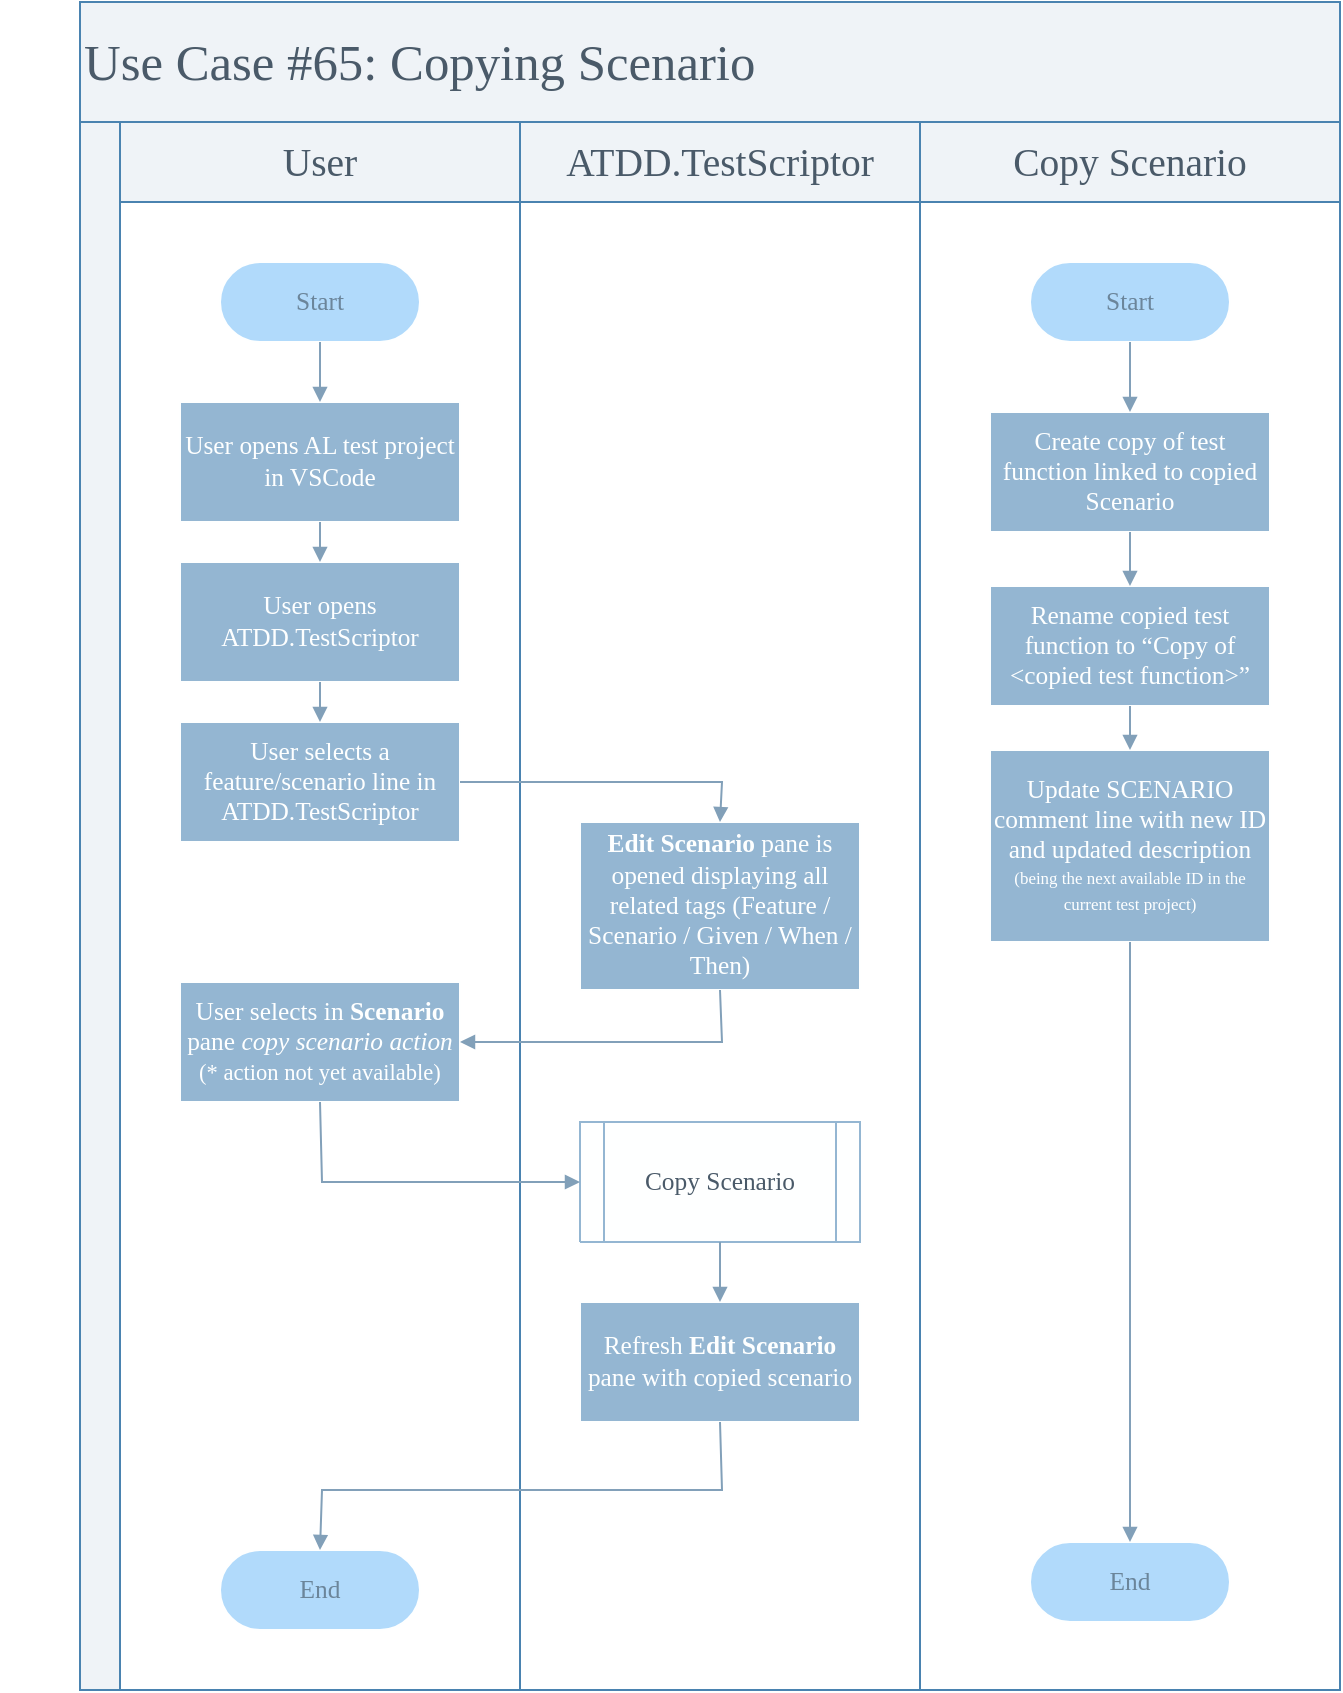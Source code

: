 <mxfile version="20.2.3" type="device"><diagram name="Page-1" id="Page-1"><mxGraphModel dx="1102" dy="865" grid="1" gridSize="10" guides="1" tooltips="1" connect="1" arrows="1" fold="1" page="1" pageScale="1" pageWidth="827" pageHeight="1169" math="0" shadow="0"><root><mxCell id="0"/><mxCell id="1" value="Flowchart" parent="0"/><mxCell id="bZ7m3TTaQ-iTbRzLfPRP-107" style="vsdxID=4;fillColor=none;gradientColor=none;strokeColor=none;points=[[0,0.94,0],[0,0.88,0],[0,0.81,0],[0,0.75,0],[0,0.69,0],[0,0.63,0],[0,0.56,0],[0,0.5,0],[0,0.44,0],[0,0.38,0],[0,0.31,0],[0,0.25,0],[0,0.19,0],[0,0.13,0],[0,0.06,0],[1,0.94,0],[1,0.88,0],[1,0.81,0],[1,0.75,0],[1,0.69,0],[1,0.63,0],[1,0.56,0],[1,0.5,0],[1,0.44,0],[1,0.38,0],[1,0.31,0],[1,0.25,0],[1,0.19,0],[1,0.13,0],[1,0.06,0]];labelBackgroundColor=none;rounded=0;html=1;whiteSpace=wrap;" parent="1" vertex="1"><mxGeometry x="70" y="60" width="630" height="844" as="geometry"/></mxCell><mxCell id="bZ7m3TTaQ-iTbRzLfPRP-108" style="vsdxID=5;fillColor=#eff3f7;gradientColor=none;fillOpacity=0;shape=stencil(nZBLDoAgDERP0z3SIyjew0SURgSD+Lu9kMZoXLhwN9O+tukAlrNpJg1SzDH4QW/URgNYgZTkjA4UkwJUgGXng+6DX1zLfmoymdXo17xh5zmRJ6Q42BWCfc2oJfdAr+Yv+AP9Cb7OJ3H/2JG1HNGz/84klThPVCc=);strokeColor=#4a83b0;points=[[0.06,1,0],[0.13,1,0],[0.19,1,0],[0.25,1,0],[0.31,1,0],[0.37,1,0],[0.44,1,0],[0.5,1,0],[0.56,1,0],[0.63,1,0],[0.69,1,0],[0.75,1,0],[0.81,1,0],[0.88,1,0],[0.94,1,0],[0.06,0,0],[0.13,0,0],[0.19,0,0],[0.25,0,0],[0.31,0,0],[0.37,0,0],[0.44,0,0],[0.5,0,0],[0.56,0,0],[0.63,0,0],[0.69,0,0],[0.75,0,0],[0.81,0,0],[0.88,0,0],[0.94,0,0]];labelBackgroundColor=none;rounded=0;html=1;whiteSpace=wrap;" parent="bZ7m3TTaQ-iTbRzLfPRP-107" vertex="1"><mxGeometry width="630" height="844" as="geometry"/></mxCell><mxCell id="bZ7m3TTaQ-iTbRzLfPRP-109" value="&lt;div style=&quot;font-size: 1px&quot;&gt;&lt;font style=&quot;font-size:25.4px;font-family:Calibri;color:#4a5a69;direction:ltr;letter-spacing:0px;line-height:120%;opacity:1&quot;&gt; Use Case #65: Copying Scenario&lt;br/&gt;&lt;/font&gt;&lt;/div&gt;" style="verticalAlign=middle;align=left;vsdxID=6;fillColor=#eff3f7;gradientColor=none;shape=stencil(nZBLDoAgDERP0z3SIyjew0SURgSD+Lu9kMZoXLhwN9O+tukAlrNpJg1SzDH4QW/URgNYgZTkjA4UkwJUgGXng+6DX1zLfmoymdXo17xh5zmRJ6Q42BWCfc2oJfdAr+Yv+AP9Cb7OJ3H/2JG1HNGz/84klThPVCc=);strokeColor=#4a83b0;points=[[0.06,1,0],[0.13,1,0],[0.19,1,0],[0.25,1,0],[0.31,1,0],[0.37,1,0],[0.44,1,0],[0.5,1,0],[0.56,1,0],[0.63,1,0],[0.69,1,0],[0.75,1,0],[0.81,1,0],[0.88,1,0],[0.94,1,0],[0.06,0,0],[0.13,0,0],[0.19,0,0],[0.25,0,0],[0.31,0,0],[0.37,0,0],[0.44,0,0],[0.5,0,0],[0.56,0,0],[0.63,0,0],[0.69,0,0],[0.75,0,0],[0.81,0,0],[0.88,0,0],[0.94,0,0]];labelBackgroundColor=none;rounded=0;html=1;whiteSpace=wrap;" parent="bZ7m3TTaQ-iTbRzLfPRP-107" vertex="1"><mxGeometry width="630" height="60" as="geometry"/></mxCell><mxCell id="bZ7m3TTaQ-iTbRzLfPRP-110" style="vsdxID=7;fillColor=#b1dafb;gradientColor=none;fillOpacity=0;shape=stencil(nZBLDoAgDERP0z3SIyjew0SURgSD+Lu9kMZoXLhwN9N5bdMClrNpJg1SzDH4QW/URgNYgZTkjA4UkwJUgGXng+6DX1zLfmoymdXo1zxh5z6RO6Q42BWCfc2oJfdAr/AX/IH+BF/rk7hv7MjaZ/L+RirxJ1Gd);strokeColor=#feffff;points=[];labelBackgroundColor=none;rounded=0;html=1;whiteSpace=wrap;" parent="1" vertex="1"><mxGeometry x="90" y="120" width="610" height="784" as="geometry"/></mxCell><mxCell id="bZ7m3TTaQ-iTbRzLfPRP-111" style="vsdxID=1;fillColor=none;gradientColor=none;strokeColor=none;points=[];labelBackgroundColor=none;rounded=0;html=1;whiteSpace=wrap;" parent="1" vertex="1"><mxGeometry x="90" y="120" width="570" height="784" as="geometry"/></mxCell><mxCell id="bZ7m3TTaQ-iTbRzLfPRP-112" style="vsdxID=2;fillColor=#eff3f7;gradientColor=none;fillOpacity=0;shape=stencil(nZBLDoAgDERP0z3SIyjew0SURgSD+Lu9kMZoXLhwN9O+tukAlrNpJg1SzDH4QW/URgNYgZTkjA4UkwJUgGXng+6DX1zLfmoymdXo17xh5zmRJ6Q42BWCfc2oJfdAr+Yv+AP9Cb7OJ3H/2JG1HNGz/84klThPVCc=);strokeColor=#4a83b0;points=[];labelBackgroundColor=none;rounded=0;html=1;whiteSpace=wrap;" parent="bZ7m3TTaQ-iTbRzLfPRP-111" vertex="1"><mxGeometry width="200" height="784" as="geometry"/></mxCell><mxCell id="bZ7m3TTaQ-iTbRzLfPRP-113" value="&lt;div style=&quot;font-size: 1px&quot;&gt;&lt;font style=&quot;font-size:19.76px;font-family:Calibri;color:#4a5a69;direction:ltr;letter-spacing:0px;line-height:120%;opacity:1&quot;&gt;User&lt;br/&gt;&lt;/font&gt;&lt;/div&gt;" style="verticalAlign=middle;align=center;vsdxID=3;fillColor=#eff3f7;gradientColor=none;shape=stencil(nZBLDoAgDERP0z3SIyjew0SURgSD+Lu9kMZoXLhwN9O+tukAlrNpJg1SzDH4QW/URgNYgZTkjA4UkwJUgGXng+6DX1zLfmoymdXo17xh5zmRJ6Q42BWCfc2oJfdAr+Yv+AP9Cb7OJ3H/2JG1HNGz/84klThPVCc=);strokeColor=#4a83b0;points=[];labelBackgroundColor=none;rounded=0;html=1;whiteSpace=wrap;" parent="bZ7m3TTaQ-iTbRzLfPRP-111" vertex="1"><mxGeometry width="200" height="40" as="geometry"/></mxCell><mxCell id="bZ7m3TTaQ-iTbRzLfPRP-114" style="vsdxID=9;fillColor=none;gradientColor=none;strokeColor=none;points=[];labelBackgroundColor=none;rounded=0;html=1;whiteSpace=wrap;" parent="bZ7m3TTaQ-iTbRzLfPRP-111" vertex="1"><mxGeometry x="-60" width="630" height="744" as="geometry"/></mxCell><mxCell id="bZ7m3TTaQ-iTbRzLfPRP-115" value="&lt;div style=&quot;font-size: 1px&quot;&gt;&lt;/div&gt;" style="verticalAlign=middle;align=center;vsdxID=10;rotation=90;fillColor=none;gradientColor=none;fillOpacity=0;strokeColor=none;spacingTop=-1;spacingBottom=-1;spacingLeft=-1;spacingRight=-1;points=[];labelBackgroundColor=none;rounded=0;html=1;whiteSpace=wrap;" parent="bZ7m3TTaQ-iTbRzLfPRP-114" vertex="1"><mxGeometry x="-57" y="57" width="744" height="630" as="geometry"/></mxCell><mxCell id="bZ7m3TTaQ-iTbRzLfPRP-116" value="&lt;div style=&quot;font-size: 1px&quot;&gt;&lt;font style=&quot;font-size:19.76px;font-family:Calibri;color:#6b859a;direction:ltr;letter-spacing:0px;line-height:120%;opacity:1&quot;&gt; &lt;br/&gt;&lt;/font&gt;&lt;/div&gt;" style="verticalAlign=middle;align=left;vsdxID=11;rotation=270;fillColor=#eff3f7;gradientColor=none;shape=stencil(nZBLDoAgDERP0z3SIyjew0SURgSD+Lu9kMZoXLhwN9O+tukAlrNpJg1SzDH4QW/URgNYgZTkjA4UkwJUgGXng+6DX1zLfmoymdXo17xh5zmRJ6Q42BWCfc2oJfdAr+Yv+AP9Cb7OJ3H/2JG1HNGz/84klThPVCc=);strokeColor=#4a83b0;spacingTop=-1;spacingBottom=-1;spacingLeft=-1;spacingRight=-1;points=[];labelBackgroundColor=none;rounded=0;html=1;whiteSpace=wrap;" parent="bZ7m3TTaQ-iTbRzLfPRP-114" vertex="1"><mxGeometry x="-342" y="382" width="784" height="20" as="geometry"/></mxCell><mxCell id="bZ7m3TTaQ-iTbRzLfPRP-117" style="vsdxID=14;fillColor=none;gradientColor=none;strokeColor=none;points=[];labelBackgroundColor=none;rounded=0;html=1;whiteSpace=wrap;" parent="1" vertex="1"><mxGeometry x="290" y="120" width="200" height="784" as="geometry"/></mxCell><mxCell id="bZ7m3TTaQ-iTbRzLfPRP-118" style="vsdxID=15;fillColor=#eff3f7;gradientColor=none;fillOpacity=0;shape=stencil(nZBLDoAgDERP0z3SIyjew0SURgSD+Lu9kMZoXLhwN9O+tukAlrNpJg1SzDH4QW/URgNYgZTkjA4UkwJUgGXng+6DX1zLfmoymdXo17xh5zmRJ6Q42BWCfc2oJfdAr+Yv+AP9Cb7OJ3H/2JG1HNGz/84klThPVCc=);strokeColor=#4a83b0;points=[];labelBackgroundColor=none;rounded=0;html=1;whiteSpace=wrap;" parent="bZ7m3TTaQ-iTbRzLfPRP-117" vertex="1"><mxGeometry width="200" height="784" as="geometry"/></mxCell><mxCell id="bZ7m3TTaQ-iTbRzLfPRP-119" value="&lt;div style=&quot;font-size: 1px&quot;&gt;&lt;font style=&quot;font-size:19.76px;font-family:Calibri;color:#4a5a69;direction:ltr;letter-spacing:0px;line-height:120%;opacity:1&quot;&gt;ATDD.TestScriptor&lt;br/&gt;&lt;/font&gt;&lt;/div&gt;" style="verticalAlign=middle;align=center;vsdxID=16;fillColor=#eff3f7;gradientColor=none;shape=stencil(nZBLDoAgDERP0z3SIyjew0SURgSD+Lu9kMZoXLhwN9O+tukAlrNpJg1SzDH4QW/URgNYgZTkjA4UkwJUgGXng+6DX1zLfmoymdXo17xh5zmRJ6Q42BWCfc2oJfdAr+Yv+AP9Cb7OJ3H/2JG1HNGz/84klThPVCc=);strokeColor=#4a83b0;points=[];labelBackgroundColor=none;rounded=0;html=1;whiteSpace=wrap;" parent="bZ7m3TTaQ-iTbRzLfPRP-117" vertex="1"><mxGeometry width="200" height="40" as="geometry"/></mxCell><mxCell id="bZ7m3TTaQ-iTbRzLfPRP-120" style="vsdxID=54;fillColor=none;gradientColor=none;strokeColor=none;points=[];labelBackgroundColor=none;rounded=0;html=1;whiteSpace=wrap;" parent="1" vertex="1"><mxGeometry x="490" y="120" width="210" height="784" as="geometry"/></mxCell><mxCell id="bZ7m3TTaQ-iTbRzLfPRP-121" style="vsdxID=55;fillColor=#eff3f7;gradientColor=none;fillOpacity=0;shape=stencil(nZBLDoAgDERP0z3SIyjew0SURgSD+Lu9kMZoXLhwN9O+tukAlrNpJg1SzDH4QW/URgNYgZTkjA4UkwJUgGXng+6DX1zLfmoymdXo17xh5zmRJ6Q42BWCfc2oJfdAr+Yv+AP9Cb7OJ3H/2JG1HNGz/84klThPVCc=);strokeColor=#4a83b0;points=[];labelBackgroundColor=none;rounded=0;html=1;whiteSpace=wrap;" parent="bZ7m3TTaQ-iTbRzLfPRP-120" vertex="1"><mxGeometry width="210" height="784" as="geometry"/></mxCell><mxCell id="bZ7m3TTaQ-iTbRzLfPRP-122" value="&lt;div style=&quot;font-size: 1px&quot;&gt;&lt;font style=&quot;font-size:19.76px;font-family:Calibri;color:#4a5a69;direction:ltr;letter-spacing:0px;line-height:120%;opacity:1&quot;&gt;Copy Scenario&lt;br/&gt;&lt;/font&gt;&lt;/div&gt;" style="verticalAlign=middle;align=center;vsdxID=56;fillColor=#eff3f7;gradientColor=none;shape=stencil(nZBLDoAgDERP0z3SIyjew0SURgSD+Lu9kMZoXLhwN9O+tukAlrNpJg1SzDH4QW/URgNYgZTkjA4UkwJUgGXng+6DX1zLfmoymdXo17xh5zmRJ6Q42BWCfc2oJfdAr+Yv+AP9Cb7OJ3H/2JG1HNGz/84klThPVCc=);strokeColor=#4a83b0;points=[];labelBackgroundColor=none;rounded=0;html=1;whiteSpace=wrap;" parent="bZ7m3TTaQ-iTbRzLfPRP-120" vertex="1"><mxGeometry width="210" height="40" as="geometry"/></mxCell><mxCell id="bZ7m3TTaQ-iTbRzLfPRP-123" style="vsdxID=8;fillColor=#b1dafb;gradientColor=none;shape=stencil(nZBLDoAgDERP0z3SIyDew0QUooJB/N1eSGM0LFywm2lf23QAxarbRQFna/BuVIfpggasgXNjtfImRAUoAUXvvBq822xHfmkTmdTs9rThpDmWJji7yFWMfEPoZOwHfZpF8A9aCGbno3h/jCYPIJYoPJQ3);strokeColor=#feffff;points=[];labelBackgroundColor=none;rounded=0;html=1;whiteSpace=wrap;" parent="1" vertex="1"><mxGeometry x="70" y="160" width="630" height="744" as="geometry"/></mxCell><UserObject label="&lt;div style=&quot;font-size: 1px&quot;&gt;&lt;font style=&quot;font-size:12.7px;font-family:Calibri;color:#6b859a;direction:ltr;letter-spacing:0px;line-height:120%;opacity:1&quot;&gt;Start&lt;br/&gt;&lt;/font&gt;&lt;/div&gt;" Function="User" id="bZ7m3TTaQ-iTbRzLfPRP-124"><mxCell style="verticalAlign=middle;align=center;vsdxID=12;fillColor=#b1dafb;gradientColor=none;shape=stencil(tVLLDsIgEPwajiQIMfFe638Qu22JCM2Ctv69kK0Rm9qDibeZndkXC1NV6PUATIoQ0V9gNE3smToyKY3rAU1MiKmaqar1CB36m2uIDzo7M7r6e64wUZ4UOUWKB9GdIH4irzWu8B42vRrPScNFXZzN+5mvl3qJXE8mcPRRR+Pdh2Y1dsBTE95a3c0TkBRGgKEIb6wg1/r+ssCXd/vLCgm8z9caa+n6pb48dwrRV1H1Ew==);strokeColor=#feffff;spacingTop=-1;spacingBottom=-1;spacingLeft=-1;spacingRight=-1;points=[[0.5,1,0],[0.5,0,0],[0,0.5,0],[1,0.5,0]];labelBackgroundColor=none;rounded=0;html=1;whiteSpace=wrap;" parent="1" vertex="1"><mxGeometry x="140" y="190" width="100" height="40" as="geometry"/></mxCell></UserObject><UserObject label="&lt;div style=&quot;font-size: 1px&quot;&gt;&lt;font style=&quot;font-size:12.7px;font-family:Calibri;color:#6b859a;direction:ltr;letter-spacing:0px;line-height:120%;opacity:1&quot;&gt;End&lt;br/&gt;&lt;/font&gt;&lt;/div&gt;" Function="User" id="bZ7m3TTaQ-iTbRzLfPRP-125"><mxCell style="verticalAlign=middle;align=center;vsdxID=13;fillColor=#b1dafb;gradientColor=none;shape=stencil(tVLLDsIgEPwajiQIMfFe638Qu22JCM2Ctv69kK0Rm9qDibeZndkXC1NV6PUATIoQ0V9gNE3smToyKY3rAU1MiKmaqar1CB36m2uIDzo7M7r6e64wUZ4UOUWKB9GdIH4irzWu8B42vRrPScNFXZzN+5mvl3qJXE8mcPRRR+Pdh2Y1dsBTE95a3c0TkBRGgKEIb6wg1/r+ssCXd/vLCgm8z9caa+n6pb48dwrRV1H1Ew==);strokeColor=#feffff;spacingTop=-1;spacingBottom=-1;spacingLeft=-1;spacingRight=-1;points=[[0.5,1,0],[0.5,0,0],[0,0.5,0],[1,0.5,0]];labelBackgroundColor=none;rounded=0;html=1;whiteSpace=wrap;" parent="1" vertex="1"><mxGeometry x="140" y="834" width="100" height="40" as="geometry"/></mxCell></UserObject><UserObject label="&lt;div style=&quot;font-size: 1px&quot;&gt;&lt;font style=&quot;font-size:12.7px;font-family:Calibri;color:#feffff;direction:ltr;letter-spacing:0px;line-height:120%;opacity:1&quot;&gt;User opens AL test project in VSCode&lt;br/&gt;&lt;/font&gt;&lt;/div&gt;" Function="User" id="bZ7m3TTaQ-iTbRzLfPRP-126"><mxCell style="verticalAlign=middle;align=center;vsdxID=18;fillColor=#94b6d2;gradientColor=none;shape=stencil(nZBLDoAgDERP0z3SIyjew0SURgSD+Lu9kMZoXLhwN9O+tukAlrNpJg1SzDH4QW/URgNYgZTkjA4UkwJUgGXng+6DX1zLfmoymdXo17xh5zmRJ6Q42BWCfc2oJfdAr+Yv+AP9Cb7OJ3H/2JG1HNGz/84klThPVCc=);strokeColor=#feffff;spacingTop=-1;spacingBottom=-1;spacingLeft=-1;spacingRight=-1;points=[[0,0.5,0],[1,0.5,0],[0.5,1,0],[0.5,0,0]];labelBackgroundColor=none;rounded=0;html=1;whiteSpace=wrap;" parent="1" vertex="1"><mxGeometry x="120" y="260" width="140" height="60" as="geometry"/></mxCell></UserObject><UserObject label="&lt;div style=&quot;font-size: 1px&quot;&gt;&lt;font style=&quot;font-size:12.7px;font-family:Calibri;color:#feffff;direction:ltr;letter-spacing:0px;line-height:120%;opacity:1&quot;&gt;User opens ATDD.TestScriptor&lt;/font&gt;&lt;font style=&quot;font-size:12.7px;font-family:Themed;color:#feffff;direction:ltr;letter-spacing:0px;line-height:120%;opacity:1&quot;&gt;&lt;br/&gt;&lt;/font&gt;&lt;/div&gt;" Function="User" id="bZ7m3TTaQ-iTbRzLfPRP-127"><mxCell style="verticalAlign=middle;align=center;vsdxID=20;fillColor=#94b6d2;gradientColor=none;shape=stencil(nZBLDoAgDERP0z3SIyjew0SURgSD+Lu9kMZoXLhwN9O+tukAlrNpJg1SzDH4QW/URgNYgZTkjA4UkwJUgGXng+6DX1zLfmoymdXo17xh5zmRJ6Q42BWCfc2oJfdAr+Yv+AP9Cb7OJ3H/2JG1HNGz/84klThPVCc=);strokeColor=#feffff;spacingTop=-1;spacingBottom=-1;spacingLeft=-1;spacingRight=-1;points=[[0,0.5,0],[1,0.5,0],[0.5,1,0],[0.5,0,0]];labelBackgroundColor=none;rounded=0;html=1;whiteSpace=wrap;" parent="1" vertex="1"><mxGeometry x="120" y="340" width="140" height="60" as="geometry"/></mxCell></UserObject><UserObject label="&lt;div style=&quot;font-size: 1px&quot;&gt;&lt;font style=&quot;font-size:12.7px;font-family:Calibri;color:#feffff;direction:ltr;letter-spacing:0px;line-height:120%;opacity:1&quot;&gt;User selects a &lt;/font&gt;&lt;font style=&quot;font-size:12.7px;font-family:Themed;color:#feffff;direction:ltr;letter-spacing:0px;line-height:120%;opacity:1&quot;&gt;feature/&lt;/font&gt;&lt;font style=&quot;font-size:12.7px;font-family:Themed;color:#feffff;direction:ltr;letter-spacing:0px;line-height:120%;opacity:1&quot;&gt;scenario line in ATDD.TestScriptor&lt;br/&gt;&lt;/font&gt;&lt;/div&gt;" Function="User" id="bZ7m3TTaQ-iTbRzLfPRP-128"><mxCell style="verticalAlign=middle;align=center;vsdxID=22;fillColor=#94b6d2;gradientColor=none;shape=stencil(nZBLDoAgDERP0z3SIyjew0SURgSD+Lu9kMZoXLhwN9O+tukAlrNpJg1SzDH4QW/URgNYgZTkjA4UkwJUgGXng+6DX1zLfmoymdXo17xh5zmRJ6Q42BWCfc2oJfdAr+Yv+AP9Cb7OJ3H/2JG1HNGz/84klThPVCc=);strokeColor=#feffff;spacingTop=-1;spacingBottom=-1;spacingLeft=-1;spacingRight=-1;points=[[0,0.5,0],[1,0.5,0],[0.5,1,0],[0.5,0,0]];labelBackgroundColor=none;rounded=0;html=1;whiteSpace=wrap;" parent="1" vertex="1"><mxGeometry x="120" y="420" width="140" height="60" as="geometry"/></mxCell></UserObject><UserObject label="&lt;div style=&quot;font-size: 1px&quot;&gt;&lt;font style=&quot;font-size:12.7px;font-family:Calibri;color:#feffff;direction:ltr;letter-spacing:0px;line-height:120%;opacity:1&quot;&gt;&lt;b&gt;Edit Scenario&lt;/b&gt;&lt;/font&gt;&lt;font style=&quot;font-size:12.7px;font-family:Themed;color:#feffff;direction:ltr;letter-spacing:0px;line-height:120%;opacity:1&quot;&gt; pane is opened displaying all related tags (Feature / Scenario / Given / When / Then)&lt;br/&gt;&lt;/font&gt;&lt;/div&gt;" Function="ATDD.TestScriptor" id="bZ7m3TTaQ-iTbRzLfPRP-129"><mxCell style="verticalAlign=middle;align=center;vsdxID=28;fillColor=#94b6d2;gradientColor=none;shape=stencil(nZBLDoAgDERP0z3SIyjew0SURgSD+Lu9kMZoXLhwN9O+tukAlrNpJg1SzDH4QW/URgNYgZTkjA4UkwJUgGXng+6DX1zLfmoymdXo17xh5zmRJ6Q42BWCfc2oJfdAr+Yv+AP9Cb7OJ3H/2JG1HNGz/84klThPVCc=);strokeColor=#feffff;spacingTop=-1;spacingBottom=-1;spacingLeft=-1;spacingRight=-1;points=[[1,0.5,0],[0.5,0.5,0],[0.5,0,0]];labelBackgroundColor=none;rounded=0;html=1;whiteSpace=wrap;" parent="1" vertex="1"><mxGeometry x="320" y="470" width="140" height="84" as="geometry"/></mxCell></UserObject><UserObject label="&lt;div style=&quot;font-size: 1px&quot;&gt;&lt;p style=&quot;align:center;margin-left:0;margin-right:0;margin-top:0px;margin-bottom:0px;text-indent:0;valign:middle;direction:ltr;&quot;&gt;&lt;font style=&quot;font-size:12.7px;font-family:Calibri;color:#feffff;direction:ltr;letter-spacing:0px;line-height:120%;opacity:1&quot;&gt;User selects in &lt;/font&gt;&lt;font style=&quot;font-size:12.7px;font-family:Themed;color:#feffff;direction:ltr;letter-spacing:0px;line-height:120%;opacity:1&quot;&gt;&lt;b&gt;Scenario&lt;/b&gt;&lt;/font&gt;&lt;font style=&quot;font-size:12.7px;font-family:Themed;color:#feffff;direction:ltr;letter-spacing:0px;line-height:120%;opacity:1&quot;&gt; pane &lt;/font&gt;&lt;font style=&quot;font-size:12.7px;font-family:Themed;color:#feffff;direction:ltr;letter-spacing:0px;line-height:120%;opacity:1&quot;&gt;&lt;i&gt;copy scenario action&lt;/i&gt;&lt;/font&gt;&lt;font style=&quot;font-size:12.7px;font-family:Themed;color:#feffff;direction:ltr;letter-spacing:0px;line-height:120%;opacity:1&quot;&gt; &lt;/font&gt;&lt;font style=&quot;font-size:11.29px;font-family:Themed;color:#feffff;direction:ltr;letter-spacing:0px;line-height:120%;opacity:1&quot;&gt;(* action not yet available)&lt;/font&gt;&lt;font style=&quot;font-size:12.7px;font-family:Themed;color:#feffff;direction:ltr;letter-spacing:0px;line-height:120%;opacity:1&quot;&gt;&lt;br/&gt;&lt;/font&gt;&lt;/p&gt;&lt;/div&gt;" Function="User" id="bZ7m3TTaQ-iTbRzLfPRP-130"><mxCell style="verticalAlign=middle;align=center;vsdxID=30;fillColor=#94b6d2;gradientColor=none;shape=stencil(nZBLDoAgDERP0z3SIyjew0SURgSD+Lu9kMZoXLhwN9O+tukAlrNpJg1SzDH4QW/URgNYgZTkjA4UkwJUgGXng+6DX1zLfmoymdXo17xh5zmRJ6Q42BWCfc2oJfdAr+Yv+AP9Cb7OJ3H/2JG1HNGz/84klThPVCc=);strokeColor=#feffff;spacingTop=-1;spacingBottom=-1;spacingLeft=-1;spacingRight=-1;points=[[0,0.5,0],[1,0.5,0],[0.5,1,0],[0.5,0,0]];labelBackgroundColor=none;rounded=0;html=1;whiteSpace=wrap;" parent="1" vertex="1"><mxGeometry x="120" y="550" width="140" height="60" as="geometry"/></mxCell></UserObject><UserObject label="&lt;div style=&quot;font-size: 1px&quot;&gt;&lt;p style=&quot;align:center;margin-left:0;margin-right:0;margin-top:0px;margin-bottom:0px;text-indent:0;valign:middle;direction:ltr;&quot;&gt;&lt;font style=&quot;font-size:12.7px;font-family:Calibri;color:#4a5a69;direction:ltr;letter-spacing:0px;line-height:120%;opacity:1&quot;&gt;Copy Scenario&lt;/font&gt;&lt;font style=&quot;font-size:8.47px;font-family:Themed;color:#6b859a;direction:ltr;letter-spacing:0px;line-height:120%;opacity:1&quot;&gt;&lt;br/&gt;&lt;/font&gt;&lt;/p&gt;&lt;/div&gt;" Function="ATDD.TestScriptor" id="bZ7m3TTaQ-iTbRzLfPRP-131"><mxCell style="verticalAlign=middle;align=center;vsdxID=40;fillColor=#feffff;gradientColor=none;shape=stencil(UzV2Ls5ILEhVNTIoLinKz04tz0wpyVA1dlE1MsrMy0gtyiwBslSNXVWNndPyi1LTi/JL81Ig/IJEkEoQKze/DGRCBUSfAUiHkUElhGdoAOG7QZTmZOYhKYVJkqUYj1IyFaJZD2Qg/JiWmZMDCSK4PK4AsNAzNSfeWxiqUdSimmxpqGdiTLzRmMpx+w/Nb0AGenwDhSBpxdgVAA==);strokeColor=#94b6d2;spacingTop=-1;spacingBottom=-1;spacingLeft=-1;spacingRight=-1;points=[[0,0.5,0],[1,0.5,0],[0.5,1,0],[0.5,0,0]];labelBackgroundColor=none;rounded=0;html=1;whiteSpace=wrap;" parent="1" vertex="1"><mxGeometry x="320" y="620" width="140" height="60" as="geometry"/></mxCell></UserObject><UserObject label="&lt;div style=&quot;font-size: 1px&quot;&gt;&lt;font style=&quot;font-size:12.7px;font-family:Calibri;color:#6b859a;direction:ltr;letter-spacing:0px;line-height:120%;opacity:1&quot;&gt;Start&lt;br/&gt;&lt;/font&gt;&lt;/div&gt;" Function="Copy Scenario" id="bZ7m3TTaQ-iTbRzLfPRP-132"><mxCell style="verticalAlign=middle;align=center;vsdxID=57;fillColor=#b1dafb;gradientColor=none;shape=stencil(tVLLDsIgEPwajiQIMfFe638Qu22JCM2Ctv69kK0Rm9qDibeZndkXC1NV6PUATIoQ0V9gNE3smToyKY3rAU1MiKmaqar1CB36m2uIDzo7M7r6e64wUZ4UOUWKB9GdIH4irzWu8B42vRrPScNFXZzN+5mvl3qJXE8mcPRRR+Pdh2Y1dsBTE95a3c0TkBRGgKEIb6wg1/r+ssCXd/vLCgm8z9caa+n6pb48dwrRV1H1Ew==);strokeColor=#feffff;spacingTop=-1;spacingBottom=-1;spacingLeft=-1;spacingRight=-1;points=[[0.5,1,0],[0.5,0,0],[0,0.5,0],[1,0.5,0]];labelBackgroundColor=none;rounded=0;html=1;whiteSpace=wrap;" parent="1" vertex="1"><mxGeometry x="545" y="190" width="100" height="40" as="geometry"/></mxCell></UserObject><UserObject label="&lt;div style=&quot;font-size: 1px&quot;&gt;&lt;font style=&quot;font-size:12.7px;font-family:Calibri;color:#6b859a;direction:ltr;letter-spacing:0px;line-height:120%;opacity:1&quot;&gt;End&lt;br/&gt;&lt;/font&gt;&lt;/div&gt;" Function="Copy Scenario" id="bZ7m3TTaQ-iTbRzLfPRP-133"><mxCell style="verticalAlign=middle;align=center;vsdxID=104;fillColor=#b1dafb;gradientColor=none;shape=stencil(tVLLDsIgEPwajiQIMfFe638Qu22JCM2Ctv69kK0Rm9qDibeZndkXC1NV6PUATIoQ0V9gNE3smToyKY3rAU1MiKmaqar1CB36m2uIDzo7M7r6e64wUZ4UOUWKB9GdIH4irzWu8B42vRrPScNFXZzN+5mvl3qJXE8mcPRRR+Pdh2Y1dsBTE95a3c0TkBRGgKEIb6wg1/r+ssCXd/vLCgm8z9caa+n6pb48dwrRV1H1Ew==);strokeColor=#feffff;spacingTop=-1;spacingBottom=-1;spacingLeft=-1;spacingRight=-1;points=[[0.5,1,0],[0.5,0,0],[0,0.5,0],[1,0.5,0]];labelBackgroundColor=none;rounded=0;html=1;whiteSpace=wrap;" parent="1" vertex="1"><mxGeometry x="545" y="830" width="100" height="40" as="geometry"/></mxCell></UserObject><UserObject label="&lt;div style=&quot;font-size: 1px&quot;&gt;&lt;font style=&quot;font-size:12.7px;font-family:Calibri;color:#feffff;direction:ltr;letter-spacing:0px;line-height:120%;opacity:1&quot;&gt;Create copy of test function linked  to copied Scenario&lt;br/&gt;&lt;/font&gt;&lt;/div&gt;" Function="Copy Scenario" id="bZ7m3TTaQ-iTbRzLfPRP-134"><mxCell style="verticalAlign=middle;align=center;vsdxID=115;fillColor=#94b6d2;gradientColor=none;shape=stencil(nZBLDoAgDERP0z3SIyjew0SURgSD+Lu9kMZoXLhwN9O+tukAlrNpJg1SzDH4QW/URgNYgZTkjA4UkwJUgGXng+6DX1zLfmoymdXo17xh5zmRJ6Q42BWCfc2oJfdAr+Yv+AP9Cb7OJ3H/2JG1HNGz/84klThPVCc=);strokeColor=#feffff;spacingTop=-1;spacingBottom=-1;spacingLeft=-1;spacingRight=-1;points=[[0,0.5,0],[1,0.5,0],[0.5,1,0],[0.5,0,0]];labelBackgroundColor=none;rounded=0;html=1;whiteSpace=wrap;" parent="1" vertex="1"><mxGeometry x="525" y="265" width="140" height="60" as="geometry"/></mxCell></UserObject><UserObject label="&lt;div style=&quot;font-size: 1px&quot;&gt;&lt;p style=&quot;align:center;margin-left:0;margin-right:0;margin-top:0px;margin-bottom:0px;text-indent:0;valign:middle;direction:ltr;&quot;&gt;&lt;font style=&quot;font-size:12.7px;font-family:Calibri;color:#feffff;direction:ltr;letter-spacing:0px;line-height:120%;opacity:1&quot;&gt;Refresh &lt;/font&gt;&lt;font style=&quot;font-size:12.7px;font-family:Themed;color:#feffff;direction:ltr;letter-spacing:0px;line-height:120%;opacity:1&quot;&gt;&lt;b&gt;Edit Scenario &lt;/b&gt;&lt;/font&gt;&lt;font style=&quot;font-size:12.7px;font-family:Themed;color:#feffff;direction:ltr;letter-spacing:0px;line-height:120%;opacity:1&quot;&gt;pane with copied scenario&lt;br/&gt;&lt;/font&gt;&lt;/p&gt;&lt;/div&gt;" Function="ATDD.TestScriptor" id="bZ7m3TTaQ-iTbRzLfPRP-135"><mxCell style="verticalAlign=middle;align=center;vsdxID=121;fillColor=#94b6d2;gradientColor=none;shape=stencil(nZBLDoAgDERP0z3SIyjew0SURgSD+Lu9kMZoXLhwN9O+tukAlrNpJg1SzDH4QW/URgNYgZTkjA4UkwJUgGXng+6DX1zLfmoymdXo17xh5zmRJ6Q42BWCfc2oJfdAr+Yv+AP9Cb7OJ3H/2JG1HNGz/84klThPVCc=);strokeColor=#feffff;spacingTop=-1;spacingBottom=-1;spacingLeft=-1;spacingRight=-1;points=[[0,0.5,0],[1,0.5,0],[0.5,1,0],[0.5,0,0]];labelBackgroundColor=none;rounded=0;html=1;whiteSpace=wrap;" parent="1" vertex="1"><mxGeometry x="320" y="710" width="140" height="60" as="geometry"/></mxCell></UserObject><UserObject label="&lt;div style=&quot;font-size: 1px&quot;&gt;&lt;font style=&quot;font-size:12.7px;font-family:Calibri;color:#feffff;direction:ltr;letter-spacing:0px;line-height:120%;opacity:1&quot;&gt;Rename copied test function to “Copy of &amp;lt;copied test function&amp;gt;”&lt;br/&gt;&lt;/font&gt;&lt;/div&gt;" Function="Copy Scenario" id="bZ7m3TTaQ-iTbRzLfPRP-136"><mxCell style="verticalAlign=middle;align=center;vsdxID=127;fillColor=#94b6d2;gradientColor=none;shape=stencil(nZBLDoAgDERP0z3SIyjew0SURgSD+Lu9kMZoXLhwN9O+tukAlrNpJg1SzDH4QW/URgNYgZTkjA4UkwJUgGXng+6DX1zLfmoymdXo17xh5zmRJ6Q42BWCfc2oJfdAr+Yv+AP9Cb7OJ3H/2JG1HNGz/84klThPVCc=);strokeColor=#feffff;spacingTop=-1;spacingBottom=-1;spacingLeft=-1;spacingRight=-1;points=[[0,0.5,0],[1,0.5,0],[0.5,1,0],[0.5,0,0]];labelBackgroundColor=none;rounded=0;html=1;whiteSpace=wrap;" parent="1" vertex="1"><mxGeometry x="525" y="352" width="140" height="60" as="geometry"/></mxCell></UserObject><UserObject label="&lt;div style=&quot;font-size: 1px&quot;&gt;&lt;p style=&quot;align:center;margin-left:0;margin-right:0;margin-top:0px;margin-bottom:0px;text-indent:0;valign:middle;direction:ltr;&quot;&gt;&lt;font style=&quot;font-size:12.7px;font-family:Calibri;color:#feffff;direction:ltr;letter-spacing:0px;line-height:120%;opacity:1&quot;&gt;Update SCENARIO comment line with new ID and updated description&lt;br/&gt;&lt;/font&gt;&lt;font style=&quot;font-size:8.47px;font-family:Themed;color:#feffff;direction:ltr;letter-spacing:0px;line-height:120%;opacity:1&quot;&gt;(being the next available ID in the current test project)&lt;/font&gt;&lt;font style=&quot;font-size:12.7px;font-family:Themed;color:#feffff;direction:ltr;letter-spacing:0px;line-height:120%;opacity:1&quot;&gt;&lt;br/&gt;&lt;/font&gt;&lt;/p&gt;&lt;/div&gt;" Function="Copy Scenario" id="bZ7m3TTaQ-iTbRzLfPRP-137"><mxCell style="verticalAlign=middle;align=center;vsdxID=129;fillColor=#94b6d2;gradientColor=none;shape=stencil(nZBLDoAgDERP0z3SIyjew0SURgSD+Lu9kMZoXLhwN9O+tukAlrNpJg1SzDH4QW/URgNYgZTkjA4UkwJUgGXng+6DX1zLfmoymdXo17xh5zmRJ6Q42BWCfc2oJfdAr+Yv+AP9Cb7OJ3H/2JG1HNGz/84klThPVCc=);strokeColor=#feffff;spacingTop=-1;spacingBottom=-1;spacingLeft=-1;spacingRight=-1;points=[[1,0.5,0],[0.5,0.5,0],[0.5,0,0]];labelBackgroundColor=none;rounded=0;html=1;whiteSpace=wrap;" parent="1" vertex="1"><mxGeometry x="525" y="434" width="140" height="96" as="geometry"/></mxCell></UserObject><mxCell id="bZ7m3TTaQ-iTbRzLfPRP-138" value="&lt;div style=&quot;font-size: 1px&quot;&gt;&lt;/div&gt;" style="vsdxID=133;edgeStyle=none;startArrow=none;endArrow=block;startSize=5;endSize=5;strokeColor=#82a0b9;spacingTop=0;spacingBottom=0;spacingLeft=0;spacingRight=0;verticalAlign=middle;html=1;labelBackgroundColor=#ffffff;rounded=0;align=center;exitX=0.5;exitY=1;exitDx=0;exitDy=0;exitPerimeter=0;entryX=0.5;entryY=0;entryDx=0;entryDy=0;entryPerimeter=0;" parent="1" source="bZ7m3TTaQ-iTbRzLfPRP-137" target="bZ7m3TTaQ-iTbRzLfPRP-133" edge="1"><mxGeometry relative="1" as="geometry"><mxPoint x="10" y="-74" as="offset"/><Array as="points"/></mxGeometry></mxCell><mxCell id="bZ7m3TTaQ-iTbRzLfPRP-139" style="vsdxID=125;edgeStyle=none;startArrow=none;endArrow=block;startSize=5;endSize=5;strokeColor=#82a0b9;spacingTop=0;spacingBottom=0;spacingLeft=0;spacingRight=0;verticalAlign=middle;html=1;labelBackgroundColor=#ffffff;rounded=0;exitX=0.5;exitY=1;exitDx=0;exitDy=0;exitPerimeter=0;entryX=0.5;entryY=0;entryDx=0;entryDy=0;entryPerimeter=0;" parent="1" source="bZ7m3TTaQ-iTbRzLfPRP-135" target="bZ7m3TTaQ-iTbRzLfPRP-125" edge="1"><mxGeometry relative="1" as="geometry"><mxPoint as="offset"/><Array as="points"><mxPoint x="391" y="804"/><mxPoint x="191" y="804"/></Array></mxGeometry></mxCell><mxCell id="bZ7m3TTaQ-iTbRzLfPRP-140" value="&lt;div style=&quot;font-size: 1px&quot;&gt;&lt;/div&gt;" style="vsdxID=116;edgeStyle=none;startArrow=none;endArrow=block;startSize=5;endSize=5;strokeColor=#82a0b9;spacingTop=0;spacingBottom=0;spacingLeft=0;spacingRight=0;verticalAlign=middle;html=1;labelBackgroundColor=#ffffff;rounded=0;align=center;exitX=0.5;exitY=1;exitDx=0;exitDy=0;exitPerimeter=0;entryX=0.5;entryY=0;entryDx=0;entryDy=0;entryPerimeter=0;" parent="1" source="bZ7m3TTaQ-iTbRzLfPRP-132" target="bZ7m3TTaQ-iTbRzLfPRP-134" edge="1"><mxGeometry relative="1" as="geometry"><mxPoint x="10" y="-1" as="offset"/><Array as="points"/></mxGeometry></mxCell><mxCell id="bZ7m3TTaQ-iTbRzLfPRP-141" style="vsdxID=64;edgeStyle=none;startArrow=none;endArrow=block;startSize=5;endSize=5;strokeColor=#82a0b9;spacingTop=0;spacingBottom=0;spacingLeft=0;spacingRight=0;verticalAlign=middle;html=1;labelBackgroundColor=#ffffff;rounded=0;exitX=0.5;exitY=1;exitDx=0;exitDy=0;exitPerimeter=0;entryX=0.5;entryY=0;entryDx=0;entryDy=0;entryPerimeter=0;" parent="1" source="bZ7m3TTaQ-iTbRzLfPRP-131" target="bZ7m3TTaQ-iTbRzLfPRP-135" edge="1"><mxGeometry relative="1" as="geometry"><mxPoint x="10" as="offset"/><Array as="points"/></mxGeometry></mxCell><mxCell id="bZ7m3TTaQ-iTbRzLfPRP-142" style="vsdxID=33;edgeStyle=none;startArrow=none;endArrow=block;startSize=5;endSize=5;strokeColor=#82a0b9;spacingTop=0;spacingBottom=0;spacingLeft=0;spacingRight=0;verticalAlign=middle;html=1;labelBackgroundColor=#ffffff;rounded=0;exitX=0.5;exitY=1;exitDx=0;exitDy=0;exitPerimeter=0;entryX=0;entryY=0.5;entryDx=0;entryDy=0;entryPerimeter=0;" parent="1" source="bZ7m3TTaQ-iTbRzLfPRP-130" target="bZ7m3TTaQ-iTbRzLfPRP-131" edge="1"><mxGeometry relative="1" as="geometry"><mxPoint as="offset"/><Array as="points"><mxPoint x="191" y="650"/></Array></mxGeometry></mxCell><mxCell id="bZ7m3TTaQ-iTbRzLfPRP-143" style="vsdxID=31;edgeStyle=none;startArrow=none;endArrow=block;startSize=5;endSize=5;strokeColor=#82a0b9;spacingTop=0;spacingBottom=0;spacingLeft=0;spacingRight=0;verticalAlign=middle;html=1;labelBackgroundColor=#ffffff;rounded=0;exitX=0.5;exitY=1;exitDx=0;exitDy=0;exitPerimeter=0;entryX=1;entryY=0.5;entryDx=0;entryDy=0;entryPerimeter=0;" parent="1" source="bZ7m3TTaQ-iTbRzLfPRP-129" target="bZ7m3TTaQ-iTbRzLfPRP-130" edge="1"><mxGeometry relative="1" as="geometry"><mxPoint as="offset"/><Array as="points"><mxPoint x="391" y="580"/></Array></mxGeometry></mxCell><mxCell id="bZ7m3TTaQ-iTbRzLfPRP-144" style="vsdxID=19;edgeStyle=none;startArrow=none;endArrow=block;startSize=5;endSize=5;strokeColor=#82a0b9;spacingTop=0;spacingBottom=0;spacingLeft=0;spacingRight=0;verticalAlign=middle;html=1;labelBackgroundColor=#ffffff;rounded=0;exitX=0.5;exitY=1;exitDx=0;exitDy=0;exitPerimeter=0;entryX=0.5;entryY=0;entryDx=0;entryDy=0;entryPerimeter=0;" parent="1" source="bZ7m3TTaQ-iTbRzLfPRP-124" target="bZ7m3TTaQ-iTbRzLfPRP-126" edge="1"><mxGeometry relative="1" as="geometry"><mxPoint x="-10" as="offset"/><Array as="points"/></mxGeometry></mxCell><mxCell id="bZ7m3TTaQ-iTbRzLfPRP-145" style="vsdxID=29;edgeStyle=none;startArrow=none;endArrow=block;startSize=5;endSize=5;strokeColor=#82a0b9;spacingTop=0;spacingBottom=0;spacingLeft=0;spacingRight=0;verticalAlign=middle;html=1;labelBackgroundColor=#ffffff;rounded=0;exitX=1;exitY=0.5;exitDx=0;exitDy=0;exitPerimeter=0;entryX=0.5;entryY=0;entryDx=0;entryDy=0;entryPerimeter=0;" parent="1" source="bZ7m3TTaQ-iTbRzLfPRP-128" target="bZ7m3TTaQ-iTbRzLfPRP-129" edge="1"><mxGeometry relative="1" as="geometry"><mxPoint as="offset"/><Array as="points"><mxPoint x="391" y="450"/></Array></mxGeometry></mxCell><mxCell id="bZ7m3TTaQ-iTbRzLfPRP-146" style="vsdxID=130;edgeStyle=none;startArrow=none;endArrow=block;startSize=5;endSize=5;strokeColor=#82a0b9;spacingTop=0;spacingBottom=0;spacingLeft=0;spacingRight=0;verticalAlign=middle;html=1;labelBackgroundColor=#ffffff;rounded=0;exitX=0.5;exitY=1;exitDx=0;exitDy=0;exitPerimeter=0;entryX=0.5;entryY=0;entryDx=0;entryDy=0;entryPerimeter=0;" parent="1" source="bZ7m3TTaQ-iTbRzLfPRP-136" target="bZ7m3TTaQ-iTbRzLfPRP-137" edge="1"><mxGeometry relative="1" as="geometry"><mxPoint x="10" y="-1" as="offset"/><Array as="points"/></mxGeometry></mxCell><mxCell id="bZ7m3TTaQ-iTbRzLfPRP-147" style="vsdxID=128;edgeStyle=none;startArrow=none;endArrow=block;startSize=5;endSize=5;strokeColor=#82a0b9;spacingTop=0;spacingBottom=0;spacingLeft=0;spacingRight=0;verticalAlign=middle;html=1;labelBackgroundColor=#ffffff;rounded=0;exitX=0.5;exitY=1;exitDx=0;exitDy=0;exitPerimeter=0;entryX=0.5;entryY=0;entryDx=0;entryDy=0;entryPerimeter=0;" parent="1" source="bZ7m3TTaQ-iTbRzLfPRP-134" target="bZ7m3TTaQ-iTbRzLfPRP-136" edge="1"><mxGeometry relative="1" as="geometry"><mxPoint x="10" y="-1" as="offset"/><Array as="points"/></mxGeometry></mxCell><mxCell id="bZ7m3TTaQ-iTbRzLfPRP-148" style="vsdxID=21;edgeStyle=none;startArrow=none;endArrow=block;startSize=5;endSize=5;strokeColor=#82a0b9;spacingTop=0;spacingBottom=0;spacingLeft=0;spacingRight=0;verticalAlign=middle;html=1;labelBackgroundColor=#ffffff;rounded=0;exitX=0.5;exitY=1;exitDx=0;exitDy=0;exitPerimeter=0;entryX=0.5;entryY=0;entryDx=0;entryDy=0;entryPerimeter=0;" parent="1" source="bZ7m3TTaQ-iTbRzLfPRP-126" target="bZ7m3TTaQ-iTbRzLfPRP-127" edge="1"><mxGeometry relative="1" as="geometry"><mxPoint x="10" as="offset"/><Array as="points"/></mxGeometry></mxCell><mxCell id="bZ7m3TTaQ-iTbRzLfPRP-149" style="vsdxID=23;edgeStyle=none;startArrow=none;endArrow=block;startSize=5;endSize=5;strokeColor=#82a0b9;spacingTop=0;spacingBottom=0;spacingLeft=0;spacingRight=0;verticalAlign=middle;html=1;labelBackgroundColor=#ffffff;rounded=0;exitX=0.5;exitY=1;exitDx=0;exitDy=0;exitPerimeter=0;entryX=0.5;entryY=0;entryDx=0;entryDy=0;entryPerimeter=0;" parent="1" source="bZ7m3TTaQ-iTbRzLfPRP-127" target="bZ7m3TTaQ-iTbRzLfPRP-128" edge="1"><mxGeometry relative="1" as="geometry"><mxPoint x="10" as="offset"/><Array as="points"/></mxGeometry></mxCell><mxCell id="2" value="Connector" parent="0"/></root></mxGraphModel></diagram></mxfile>